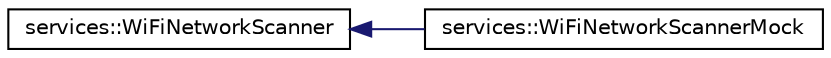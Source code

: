 digraph "Graphical Class Hierarchy"
{
 // INTERACTIVE_SVG=YES
  edge [fontname="Helvetica",fontsize="10",labelfontname="Helvetica",labelfontsize="10"];
  node [fontname="Helvetica",fontsize="10",shape=record];
  rankdir="LR";
  Node0 [label="services::WiFiNetworkScanner",height=0.2,width=0.4,color="black", fillcolor="white", style="filled",URL="$d6/d8f/classservices_1_1_wi_fi_network_scanner.html"];
  Node0 -> Node1 [dir="back",color="midnightblue",fontsize="10",style="solid",fontname="Helvetica"];
  Node1 [label="services::WiFiNetworkScannerMock",height=0.2,width=0.4,color="black", fillcolor="white", style="filled",URL="$d5/d59/classservices_1_1_wi_fi_network_scanner_mock.html"];
}
